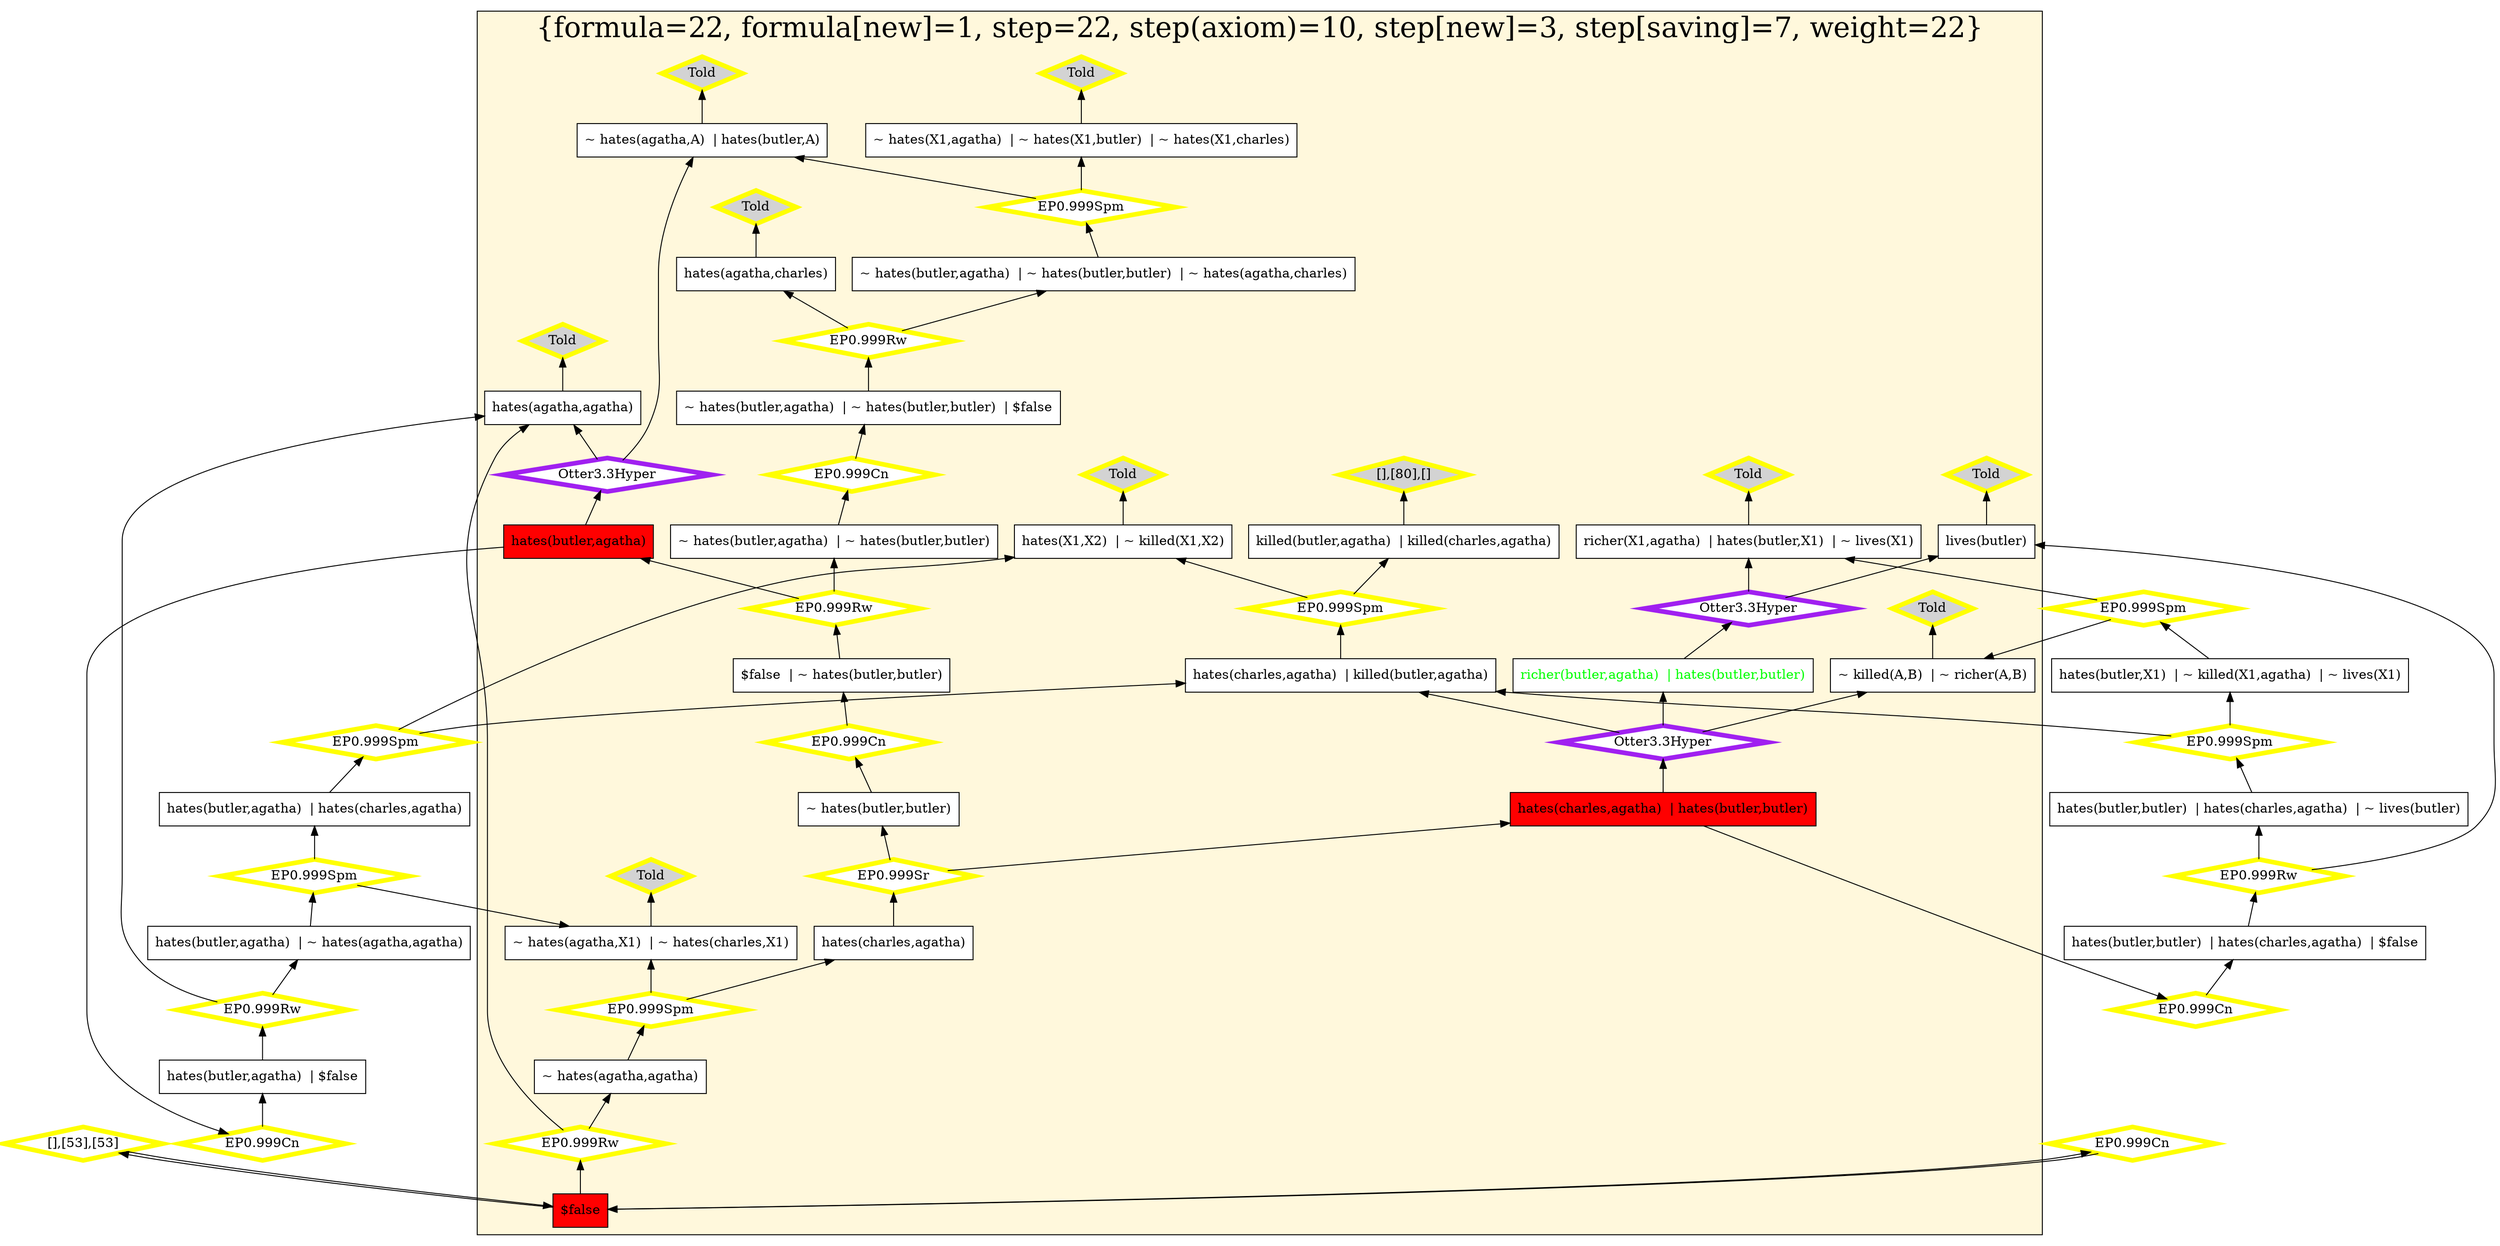 digraph g 
{ rankdir=BT;
   
  "x_52" [ color="black" shape="box" label="hates(agatha,charles)" fillcolor="white" style="filled"  ];
  "x_80" [ color="black" shape="box" label="killed(butler,agatha)  | killed(charles,agatha)" fillcolor="white" style="filled"  ];
  "x_24" [ color="black" shape="box" label="hates(butler,X1)  | ~ hates(agatha,X1)" fillcolor="white" style="filled"  ];
  "x_53" [ color="black" shape="box" label="$false" fillcolor="red" style="filled"  ];
  "x_24" [ color="black" shape="box" label="~ hates(agatha,A)  | hates(butler,A)" fillcolor="white" style="filled"  ];
  "x_46" [ color="black" shape="box" label="hates(agatha,agatha)" fillcolor="white" style="filled"  ];
  "x_53" [ color="black" shape="box" label="$false" fillcolor="red" style="filled"  ];
  "x_5" [ color="black" shape="box" label="~ hates(butler,agatha)  | ~ hates(butler,butler)  | ~ hates(agatha,charles)" fillcolor="white" style="filled"  ];
  "x_87" [ color="black" shape="box" label="killed(butler,agatha)  | hates(charles,agatha)" fillcolor="white" style="filled"  ];
  "x_89" [ color="black" shape="box" label="~ killed(X1,X2)  | ~ richer(X1,X2)" fillcolor="white" style="filled"  ];
  "x_53" [ color="black" shape="box" label="$false" fillcolor="red" style="filled"  ];
  "x_89" [ color="black" shape="box" label="~ killed(A,B)  | ~ richer(A,B)" fillcolor="white" style="filled"  ];
  "x_55" [ color="black" shape="box" label="hates(butler,agatha)  | hates(charles,agatha)" fillcolor="white" style="filled"  ];
  "x_31" [ color="black" shape="box" label="~ lives(A)  | richer(A,agatha)  | hates(butler,A)" fillcolor="white" style="filled"  ];
  "x_32" [ color="black" shape="box" label="hates(butler,butler)  | hates(charles,agatha)  | ~ lives(butler)" fillcolor="white" style="filled"  ];
  "x_94" [ color="black" shape="box" label="~ hates(agatha,agatha)" fillcolor="white" style="filled"  ];
  "x_44" [ color="black" shape="box" label="hates(butler,agatha)" fillcolor="red" style="filled"  ];
  "x_87" [ color="black" shape="box" label="hates(charles,agatha)  | killed(butler,agatha)" fillcolor="white" style="filled"  ];
  "x_39" [ color="black" shape="box" label="~ hates(butler,butler)" fillcolor="white" style="filled"  ];
  "x_97" [ color="black" shape="box" label="hates(butler,X1)  | ~ killed(X1,agatha)  | ~ lives(X1)" fillcolor="white" style="filled"  ];
  "x_98" [ color="black" shape="box" label="~ hates(butler,agatha)  | ~ hates(butler,butler)" fillcolor="white" style="filled"  ];
  "x_62" [ color="black" shape="box" label="$false  | ~ hates(butler,butler)" fillcolor="white" style="filled"  ];
  "x_41" [ color="black" shape="box" label="hates(butler,agatha)  | ~ hates(agatha,agatha)" fillcolor="white" style="filled"  ];
  "x_10" [ color="black" shape="box" label="lives(butler)" fillcolor="white" style="filled"  ];
  "x_68" [ color="black" shape="box" label="~ hates(X1,agatha)  | ~ hates(X1,butler)  | ~ hates(X1,charles)" fillcolor="white" style="filled"  ];
  "x_14" [ color="black" shape="box" label="hates(butler,butler)  | hates(charles,agatha)  | $false" fillcolor="white" style="filled"  ];
  "x_64" [ color="black" shape="box" label="hates(X1,X2)  | ~ killed(X1,X2)" fillcolor="white" style="filled"  ];
  "x_31" [ color="black" shape="box" label="richer(X1,agatha)  | hates(butler,X1)  | ~ lives(X1)" fillcolor="white" style="filled"  ];
  "x_44" [ color="black" shape="box" label="hates(butler,agatha)" fillcolor="red" style="filled"  ];
  "x_46" [ color="black" shape="box" label="hates(agatha,agatha)" fillcolor="white" style="filled"  ];
  "x_71" [ color="black" shape="box" label="hates(charles,agatha)" fillcolor="white" style="filled"  ];
  "x_73" [ color="black" shape="box" label="hates(butler,butler)  | hates(charles,agatha)" fillcolor="red" style="filled"  ];
  "x_47" [ fontcolor="green" color="black" shape="box" label="richer(butler,agatha)  | hates(butler,butler)" fillcolor="white" style="filled"  ];
  "x_48" [ color="black" shape="box" label="~ hates(butler,agatha)  | ~ hates(butler,butler)  | $false" fillcolor="white" style="filled"  ];
  "x_10" [ color="black" shape="box" label="lives(butler)" fillcolor="white" style="filled"  ];
  "x_21" [ color="black" shape="box" label="~ hates(agatha,X1)  | ~ hates(charles,X1)" fillcolor="white" style="filled"  ];
  "x_110" [ color="black" shape="box" label="hates(butler,agatha)  | $false" fillcolor="white" style="filled"  ];
  "x_73" [ color="black" shape="box" label="hates(charles,agatha)  | hates(butler,butler)" fillcolor="red" style="filled"  ];
  "-5e8d77c6:1240b30da25:-7f46" [ URL="http://browser.inference-web.org/iwbrowser/BrowseNodeSet?url=http%3A%2F%2Finference-web.org%2Fproofs%2Ftptp%2FSolutions%2FPUZ%2FPUZ001-1%2FEP---1.1pre%2Fanswer.owl%23ns_10" color="yellow" shape="diamond" label="Told" fillcolor="lightgrey" style="filled" penwidth="5"  ];
  "x_24" -> "-5e8d77c6:1240b30da25:-7f46";
  "-5e8d77c6:1240b30da25:-7fc8" [ URL="http://browser.inference-web.org/iwbrowser/BrowseNodeSet?url=http%3A%2F%2Finference-web.org%2Fproofs%2Ftptp%2FSolutions%2FPUZ%2FPUZ001-1%2FOtter---3.3%2Fanswer.owl%23ns_14" color="purple" shape="diamond" label="Otter3.3Hyper" fillcolor="white" style="filled" penwidth="5"  ];
  "x_47" -> "-5e8d77c6:1240b30da25:-7fc8";
  "-5e8d77c6:1240b30da25:-7fc8" -> "x_10";
  "-5e8d77c6:1240b30da25:-7fc8" -> "x_31";
  "-5e8d77c6:1240b30da25:-7fa0" [ URL="http://browser.inference-web.org/iwbrowser/BrowseNodeSet?url=http%3A%2F%2Finference-web.org%2Fproofs%2Ftptp%2FSolutions%2FPUZ%2FPUZ001-1%2FEP---1.1pre%2Fanswer.owl%23ns_12" color="yellow" shape="diamond" label="[],[80],[]" fillcolor="lightgrey" style="filled" penwidth="5"  ];
  "x_80" -> "-5e8d77c6:1240b30da25:-7fa0";
  "-5e8d77c6:1240b30da25:-7f38" [ URL="http://browser.inference-web.org/iwbrowser/BrowseNodeSet?url=http%3A%2F%2Finference-web.org%2Fproofs%2Ftptp%2FSolutions%2FPUZ%2FPUZ001-1%2FEP---1.1pre%2Fanswer.owl%23ns_26" color="yellow" shape="diamond" label="EP0.999Rw" fillcolor="white" style="filled" penwidth="5"  ];
  "x_14" -> "-5e8d77c6:1240b30da25:-7f38";
  "-5e8d77c6:1240b30da25:-7f38" -> "x_10";
  "-5e8d77c6:1240b30da25:-7f38" -> "x_32";
  "-5e8d77c6:1240b30da25:-7f50" [ URL="http://browser.inference-web.org/iwbrowser/BrowseNodeSet?url=http%3A%2F%2Finference-web.org%2Fproofs%2Ftptp%2FSolutions%2FPUZ%2FPUZ001-1%2FEP---1.1pre%2Fanswer.owl%23ns_8" color="yellow" shape="diamond" label="Told" fillcolor="lightgrey" style="filled" penwidth="5"  ];
  "x_52" -> "-5e8d77c6:1240b30da25:-7f50";
  "-5e8d77c6:1240b30da25:-7f97" [ URL="http://browser.inference-web.org/iwbrowser/BrowseNodeSet?url=http%3A%2F%2Finference-web.org%2Fproofs%2Ftptp%2FSolutions%2FPUZ%2FPUZ001-1%2FEP---1.1pre%2Fanswer.owl%23ns_44" color="yellow" shape="diamond" label="EP0.999Cn" fillcolor="white" style="filled" penwidth="5"  ];
  "x_53" -> "-5e8d77c6:1240b30da25:-7f97";
  "-5e8d77c6:1240b30da25:-7f97" -> "x_53";
  "-5e8d77c6:1240b30da25:-7f4b" [ URL="http://browser.inference-web.org/iwbrowser/BrowseNodeSet?url=http%3A%2F%2Finference-web.org%2Fproofs%2Ftptp%2FSolutions%2FPUZ%2FPUZ001-1%2FEP---1.1pre%2Fanswer.owl%23ns_18" color="yellow" shape="diamond" label="EP0.999Spm" fillcolor="white" style="filled" penwidth="5"  ];
  "x_5" -> "-5e8d77c6:1240b30da25:-7f4b";
  "-5e8d77c6:1240b30da25:-7f4b" -> "x_24";
  "-5e8d77c6:1240b30da25:-7f4b" -> "x_68";
  "-5e8d77c6:1240b30da25:-7fa5" [ URL="http://browser.inference-web.org/iwbrowser/BrowseNodeSet?url=http%3A%2F%2Finference-web.org%2Fproofs%2Ftptp%2FSolutions%2FPUZ%2FPUZ001-1%2FEP---1.1pre%2Fanswer.owl%23ns_13" color="yellow" shape="diamond" label="EP0.999Spm" fillcolor="white" style="filled" penwidth="5"  ];
  "x_87" -> "-5e8d77c6:1240b30da25:-7fa5";
  "-5e8d77c6:1240b30da25:-7fa5" -> "x_64";
  "-5e8d77c6:1240b30da25:-7fa5" -> "x_80";
  "-5e8d77c6:1240b30da25:-7f9b" [ URL="http://browser.inference-web.org/iwbrowser/BrowseNodeSet?url=http%3A%2F%2Finference-web.org%2Fproofs%2Ftptp%2FSolutions%2FPUZ%2FPUZ001-1%2FEP---1.1pre%2Fanswer.owl%23answer" color="yellow" shape="diamond" label="[],[53],[53]" fillcolor="white" style="filled" penwidth="5"  ];
  "x_53" -> "-5e8d77c6:1240b30da25:-7f9b";
  "-5e8d77c6:1240b30da25:-7f9b" -> "x_53";
  "-5e8d77c6:1240b30da25:-7f68" [ URL="http://browser.inference-web.org/iwbrowser/BrowseNodeSet?url=http%3A%2F%2Finference-web.org%2Fproofs%2Ftptp%2FSolutions%2FPUZ%2FPUZ001-1%2FEP---1.1pre%2Fanswer.owl%23ns_24" color="yellow" shape="diamond" label="EP0.999Spm" fillcolor="white" style="filled" penwidth="5"  ];
  "x_55" -> "-5e8d77c6:1240b30da25:-7f68";
  "-5e8d77c6:1240b30da25:-7f68" -> "x_64";
  "-5e8d77c6:1240b30da25:-7f68" -> "x_87";
  "-5e8d77c6:1240b30da25:-7f93" [ URL="http://browser.inference-web.org/iwbrowser/BrowseNodeSet?url=http%3A%2F%2Finference-web.org%2Fproofs%2Ftptp%2FSolutions%2FPUZ%2FPUZ001-1%2FEP---1.1pre%2Fanswer.owl%23ns_43" color="yellow" shape="diamond" label="EP0.999Rw" fillcolor="white" style="filled" penwidth="5"  ];
  "x_53" -> "-5e8d77c6:1240b30da25:-7f93";
  "-5e8d77c6:1240b30da25:-7f93" -> "x_46";
  "-5e8d77c6:1240b30da25:-7f93" -> "x_94";
  "-5e8d77c6:1240b30da25:-7f89" [ URL="http://browser.inference-web.org/iwbrowser/BrowseNodeSet?url=http%3A%2F%2Finference-web.org%2Fproofs%2Ftptp%2FSolutions%2FPUZ%2FPUZ001-1%2FEP---1.1pre%2Fanswer.owl%23ns_41" color="yellow" shape="diamond" label="EP0.999Spm" fillcolor="white" style="filled" penwidth="5"  ];
  "x_94" -> "-5e8d77c6:1240b30da25:-7f89";
  "-5e8d77c6:1240b30da25:-7f89" -> "x_21";
  "-5e8d77c6:1240b30da25:-7f89" -> "x_71";
  "-5e8d77c6:1240b30da25:-7f8e" [ URL="http://browser.inference-web.org/iwbrowser/BrowseNodeSet?url=http%3A%2F%2Finference-web.org%2Fproofs%2Ftptp%2FSolutions%2FPUZ%2FPUZ001-1%2FEP---1.1pre%2Fanswer.owl%23ns_7" color="yellow" shape="diamond" label="Told" fillcolor="lightgrey" style="filled" penwidth="5"  ];
  "x_46" -> "-5e8d77c6:1240b30da25:-7f8e";
  "-5e8d77c6:1240b30da25:-7f24" [ URL="http://browser.inference-web.org/iwbrowser/BrowseNodeSet?url=http%3A%2F%2Finference-web.org%2Fproofs%2Ftptp%2FSolutions%2FPUZ%2FPUZ001-1%2FEP---1.1pre%2Fanswer.owl%23ns_11" color="yellow" shape="diamond" label="Told" fillcolor="lightgrey" style="filled" penwidth="5"  ];
  "x_31" -> "-5e8d77c6:1240b30da25:-7f24";
  "-5e8d77c6:1240b30da25:-7f1f" [ URL="http://browser.inference-web.org/iwbrowser/BrowseNodeSet?url=http%3A%2F%2Finference-web.org%2Fproofs%2Ftptp%2FSolutions%2FPUZ%2FPUZ001-1%2FEP---1.1pre%2Fanswer.owl%23ns_4" color="yellow" shape="diamond" label="Told" fillcolor="lightgrey" style="filled" penwidth="5"  ];
  "x_89" -> "-5e8d77c6:1240b30da25:-7f1f";
  "-5e8d77c6:1240b30da25:-7f7b" [ URL="http://browser.inference-web.org/iwbrowser/BrowseNodeSet?url=http%3A%2F%2Finference-web.org%2Fproofs%2Ftptp%2FSolutions%2FPUZ%2FPUZ001-1%2FEP---1.1pre%2Fanswer.owl%23ns_37" color="yellow" shape="diamond" label="EP0.999Rw" fillcolor="white" style="filled" penwidth="5"  ];
  "x_62" -> "-5e8d77c6:1240b30da25:-7f7b";
  "-5e8d77c6:1240b30da25:-7f7b" -> "x_44";
  "-5e8d77c6:1240b30da25:-7f7b" -> "x_98";
  "-5e8d77c6:1240b30da25:-7f6d" [ URL="http://browser.inference-web.org/iwbrowser/BrowseNodeSet?url=http%3A%2F%2Finference-web.org%2Fproofs%2Ftptp%2FSolutions%2FPUZ%2FPUZ001-1%2FEP---1.1pre%2Fanswer.owl%23ns_33" color="yellow" shape="diamond" label="EP0.999Spm" fillcolor="white" style="filled" penwidth="5"  ];
  "x_41" -> "-5e8d77c6:1240b30da25:-7f6d";
  "-5e8d77c6:1240b30da25:-7f6d" -> "x_21";
  "-5e8d77c6:1240b30da25:-7f6d" -> "x_55";
  "-5e8d77c6:1240b30da25:-7f7f" [ URL="http://browser.inference-web.org/iwbrowser/BrowseNodeSet?url=http%3A%2F%2Finference-web.org%2Fproofs%2Ftptp%2FSolutions%2FPUZ%2FPUZ001-1%2FEP---1.1pre%2Fanswer.owl%23ns_38" color="yellow" shape="diamond" label="EP0.999Cn" fillcolor="white" style="filled" penwidth="5"  ];
  "x_39" -> "-5e8d77c6:1240b30da25:-7f7f";
  "-5e8d77c6:1240b30da25:-7f7f" -> "x_62";
  "-5e8d77c6:1240b30da25:-7f33" [ URL="http://browser.inference-web.org/iwbrowser/BrowseNodeSet?url=http%3A%2F%2Finference-web.org%2Fproofs%2Ftptp%2FSolutions%2FPUZ%2FPUZ001-1%2FEP---1.1pre%2Fanswer.owl%23ns_2" color="yellow" shape="diamond" label="Told" fillcolor="lightgrey" style="filled" penwidth="5"  ];
  "x_10" -> "-5e8d77c6:1240b30da25:-7f33";
  "-5e8d77c6:1240b30da25:-7f63" [ URL="http://browser.inference-web.org/iwbrowser/BrowseNodeSet?url=http%3A%2F%2Finference-web.org%2Fproofs%2Ftptp%2FSolutions%2FPUZ%2FPUZ001-1%2FEP---1.1pre%2Fanswer.owl%23ns_9" color="yellow" shape="diamond" label="Told" fillcolor="lightgrey" style="filled" penwidth="5"  ];
  "x_64" -> "-5e8d77c6:1240b30da25:-7f63";
  "-5e8d77c6:1240b30da25:-7fe8" [ URL="http://browser.inference-web.org/iwbrowser/BrowseNodeSet?url=http%3A%2F%2Finference-web.org%2Fproofs%2Ftptp%2FSolutions%2FPUZ%2FPUZ001-1%2FOtter---3.3%2Fanswer.owl%23ns_16" color="purple" shape="diamond" label="Otter3.3Hyper" fillcolor="white" style="filled" penwidth="5"  ];
  "x_44" -> "-5e8d77c6:1240b30da25:-7fe8";
  "-5e8d77c6:1240b30da25:-7fe8" -> "x_24";
  "-5e8d77c6:1240b30da25:-7fe8" -> "x_46";
  "-5e8d77c6:1240b30da25:-7f3c" [ URL="http://browser.inference-web.org/iwbrowser/BrowseNodeSet?url=http%3A%2F%2Finference-web.org%2Fproofs%2Ftptp%2FSolutions%2FPUZ%2FPUZ001-1%2FEP---1.1pre%2Fanswer.owl%23ns_27" color="yellow" shape="diamond" label="EP0.999Cn" fillcolor="white" style="filled" penwidth="5"  ];
  "x_73" -> "-5e8d77c6:1240b30da25:-7f3c";
  "-5e8d77c6:1240b30da25:-7f3c" -> "x_14";
  "-5e8d77c6:1240b30da25:-7f29" [ URL="http://browser.inference-web.org/iwbrowser/BrowseNodeSet?url=http%3A%2F%2Finference-web.org%2Fproofs%2Ftptp%2FSolutions%2FPUZ%2FPUZ001-1%2FEP---1.1pre%2Fanswer.owl%23ns_14" color="yellow" shape="diamond" label="EP0.999Spm" fillcolor="white" style="filled" penwidth="5"  ];
  "x_97" -> "-5e8d77c6:1240b30da25:-7f29";
  "-5e8d77c6:1240b30da25:-7f29" -> "x_31";
  "-5e8d77c6:1240b30da25:-7f29" -> "x_89";
  "-5e8d77c6:1240b30da25:-7f84" [ URL="http://browser.inference-web.org/iwbrowser/BrowseNodeSet?url=http%3A%2F%2Finference-web.org%2Fproofs%2Ftptp%2FSolutions%2FPUZ%2FPUZ001-1%2FEP---1.1pre%2Fanswer.owl%23ns_40" color="yellow" shape="diamond" label="EP0.999Sr" fillcolor="white" style="filled" penwidth="5"  ];
  "x_71" -> "-5e8d77c6:1240b30da25:-7f84";
  "-5e8d77c6:1240b30da25:-7f84" -> "x_39";
  "-5e8d77c6:1240b30da25:-7f84" -> "x_73";
  "-5e8d77c6:1240b30da25:-7f76" [ URL="http://browser.inference-web.org/iwbrowser/BrowseNodeSet?url=http%3A%2F%2Finference-web.org%2Fproofs%2Ftptp%2FSolutions%2FPUZ%2FPUZ001-1%2FEP---1.1pre%2Fanswer.owl%23ns_35" color="yellow" shape="diamond" label="EP0.999Cn" fillcolor="white" style="filled" penwidth="5"  ];
  "x_44" -> "-5e8d77c6:1240b30da25:-7f76";
  "-5e8d77c6:1240b30da25:-7f76" -> "x_110";
  "-5e8d77c6:1240b30da25:-7f72" [ URL="http://browser.inference-web.org/iwbrowser/BrowseNodeSet?url=http%3A%2F%2Finference-web.org%2Fproofs%2Ftptp%2FSolutions%2FPUZ%2FPUZ001-1%2FEP---1.1pre%2Fanswer.owl%23ns_34" color="yellow" shape="diamond" label="EP0.999Rw" fillcolor="white" style="filled" penwidth="5"  ];
  "x_110" -> "-5e8d77c6:1240b30da25:-7f72";
  "-5e8d77c6:1240b30da25:-7f72" -> "x_41";
  "-5e8d77c6:1240b30da25:-7f72" -> "x_46";
  "-5e8d77c6:1240b30da25:-7fce" [ URL="http://browser.inference-web.org/iwbrowser/BrowseNodeSet?url=http%3A%2F%2Finference-web.org%2Fproofs%2Ftptp%2FSolutions%2FPUZ%2FPUZ001-1%2FOtter---3.3%2Fanswer.owl%23ns_20" color="purple" shape="diamond" label="Otter3.3Hyper" fillcolor="white" style="filled" penwidth="5"  ];
  "x_73" -> "-5e8d77c6:1240b30da25:-7fce";
  "-5e8d77c6:1240b30da25:-7fce" -> "x_47";
  "-5e8d77c6:1240b30da25:-7fce" -> "x_87";
  "-5e8d77c6:1240b30da25:-7fce" -> "x_89";
  "-5e8d77c6:1240b30da25:-7f59" [ URL="http://browser.inference-web.org/iwbrowser/BrowseNodeSet?url=http%3A%2F%2Finference-web.org%2Fproofs%2Ftptp%2FSolutions%2FPUZ%2FPUZ001-1%2FEP---1.1pre%2Fanswer.owl%23ns_20" color="yellow" shape="diamond" label="EP0.999Cn" fillcolor="white" style="filled" penwidth="5"  ];
  "x_98" -> "-5e8d77c6:1240b30da25:-7f59";
  "-5e8d77c6:1240b30da25:-7f59" -> "x_48";
  "-5e8d77c6:1240b30da25:-7f2e" [ URL="http://browser.inference-web.org/iwbrowser/BrowseNodeSet?url=http%3A%2F%2Finference-web.org%2Fproofs%2Ftptp%2FSolutions%2FPUZ%2FPUZ001-1%2FEP---1.1pre%2Fanswer.owl%23ns_25" color="yellow" shape="diamond" label="EP0.999Spm" fillcolor="white" style="filled" penwidth="5"  ];
  "x_32" -> "-5e8d77c6:1240b30da25:-7f2e";
  "-5e8d77c6:1240b30da25:-7f2e" -> "x_87";
  "-5e8d77c6:1240b30da25:-7f2e" -> "x_97";
  "-5e8d77c6:1240b30da25:-7f55" [ URL="http://browser.inference-web.org/iwbrowser/BrowseNodeSet?url=http%3A%2F%2Finference-web.org%2Fproofs%2Ftptp%2FSolutions%2FPUZ%2FPUZ001-1%2FEP---1.1pre%2Fanswer.owl%23ns_19" color="yellow" shape="diamond" label="EP0.999Rw" fillcolor="white" style="filled" penwidth="5"  ];
  "x_48" -> "-5e8d77c6:1240b30da25:-7f55";
  "-5e8d77c6:1240b30da25:-7f55" -> "x_5";
  "-5e8d77c6:1240b30da25:-7f55" -> "x_52";
  "-5e8d77c6:1240b30da25:-7f5e" [ URL="http://browser.inference-web.org/iwbrowser/BrowseNodeSet?url=http%3A%2F%2Finference-web.org%2Fproofs%2Ftptp%2FSolutions%2FPUZ%2FPUZ001-1%2FEP---1.1pre%2Fanswer.owl%23ns_5" color="yellow" shape="diamond" label="Told" fillcolor="lightgrey" style="filled" penwidth="5"  ];
  "x_21" -> "-5e8d77c6:1240b30da25:-7f5e";
  "-5e8d77c6:1240b30da25:-7f41" [ URL="http://browser.inference-web.org/iwbrowser/BrowseNodeSet?url=http%3A%2F%2Finference-web.org%2Fproofs%2Ftptp%2FSolutions%2FPUZ%2FPUZ001-1%2FEP---1.1pre%2Fanswer.owl%23ns_6" color="yellow" shape="diamond" label="Told" fillcolor="lightgrey" style="filled" penwidth="5"  ];
  "x_68" -> "-5e8d77c6:1240b30da25:-7f41";
  
 subgraph cluster_opt 
{ labelloc=b label="{formula=22, formula[new]=1, step=22, step(axiom)=10, step[new]=3, step[saving]=7, weight=22}" 
 fontsize=30 fillcolor=cornsilk style=filled 
  x_68 ; x_71 ; x_98 ; x_64 ; x_5 ; x_39 ; x_10 ; x_46 ; x_47 ; x_73 ; x_44 ; x_87 ; x_48 ; x_21 ; x_80 ; x_53 ; x_52 ; x_24 ; x_94 ; x_89 ; x_62 ; x_31 ; "-5e8d77c6:1240b30da25:-7f24" ;
 "-5e8d77c6:1240b30da25:-7f1f" ;
 "-5e8d77c6:1240b30da25:-7f46" ;
 "-5e8d77c6:1240b30da25:-7f7b" ;
 "-5e8d77c6:1240b30da25:-7fa0" ;
 "-5e8d77c6:1240b30da25:-7fc8" ;
 "-5e8d77c6:1240b30da25:-7f7f" ;
 "-5e8d77c6:1240b30da25:-7fe8" ;
 "-5e8d77c6:1240b30da25:-7f63" ;
 "-5e8d77c6:1240b30da25:-7f33" ;
 "-5e8d77c6:1240b30da25:-7f50" ;
 "-5e8d77c6:1240b30da25:-7f4b" ;
 "-5e8d77c6:1240b30da25:-7fa5" ;
 "-5e8d77c6:1240b30da25:-7f84" ;
 "-5e8d77c6:1240b30da25:-7f93" ;
 "-5e8d77c6:1240b30da25:-7fce" ;
 "-5e8d77c6:1240b30da25:-7f59" ;
 "-5e8d77c6:1240b30da25:-7f89" ;
 "-5e8d77c6:1240b30da25:-7f8e" ;
 "-5e8d77c6:1240b30da25:-7f55" ;
 "-5e8d77c6:1240b30da25:-7f5e" ;
 "-5e8d77c6:1240b30da25:-7f41" ;
 
}
 
}
